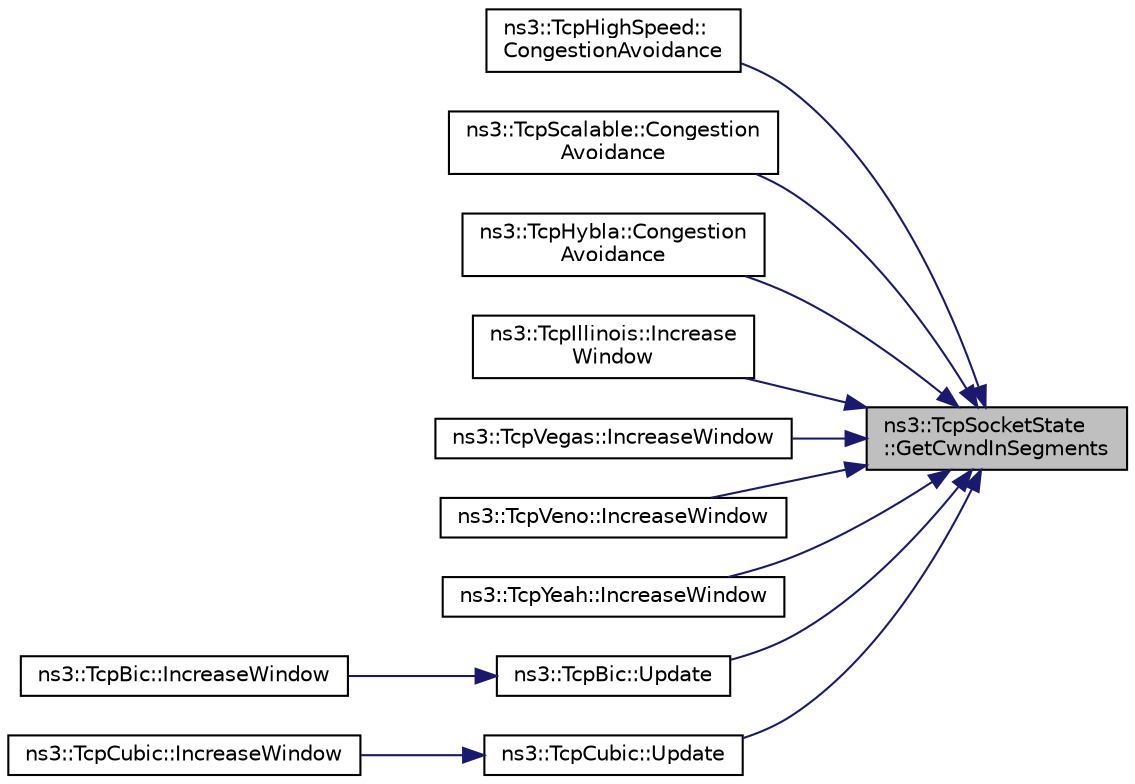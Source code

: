digraph "ns3::TcpSocketState::GetCwndInSegments"
{
 // LATEX_PDF_SIZE
  edge [fontname="Helvetica",fontsize="10",labelfontname="Helvetica",labelfontsize="10"];
  node [fontname="Helvetica",fontsize="10",shape=record];
  rankdir="RL";
  Node1 [label="ns3::TcpSocketState\l::GetCwndInSegments",height=0.2,width=0.4,color="black", fillcolor="grey75", style="filled", fontcolor="black",tooltip="Get cwnd in segments rather than bytes."];
  Node1 -> Node2 [dir="back",color="midnightblue",fontsize="10",style="solid",fontname="Helvetica"];
  Node2 [label="ns3::TcpHighSpeed::\lCongestionAvoidance",height=0.2,width=0.4,color="black", fillcolor="white", style="filled",URL="$classns3_1_1_tcp_high_speed.html#ab241f8400ad52cff3e2f04ed8d00983c",tooltip="Congestion avoidance of TcpHighSpeed."];
  Node1 -> Node3 [dir="back",color="midnightblue",fontsize="10",style="solid",fontname="Helvetica"];
  Node3 [label="ns3::TcpScalable::Congestion\lAvoidance",height=0.2,width=0.4,color="black", fillcolor="white", style="filled",URL="$classns3_1_1_tcp_scalable.html#aa0c22097e0628f16f321d79addc58976",tooltip="Congestion avoidance of TcpScalable (Equation 1)"];
  Node1 -> Node4 [dir="back",color="midnightblue",fontsize="10",style="solid",fontname="Helvetica"];
  Node4 [label="ns3::TcpHybla::Congestion\lAvoidance",height=0.2,width=0.4,color="black", fillcolor="white", style="filled",URL="$classns3_1_1_tcp_hybla.html#afcf4c3e08d71973d116eb2f9eaf1bdcf",tooltip="NewReno congestion avoidance."];
  Node1 -> Node5 [dir="back",color="midnightblue",fontsize="10",style="solid",fontname="Helvetica"];
  Node5 [label="ns3::TcpIllinois::Increase\lWindow",height=0.2,width=0.4,color="black", fillcolor="white", style="filled",URL="$classns3_1_1_tcp_illinois.html#aed96b4a9fcf68ca3c290e4e7114d13c7",tooltip="Adjust cwnd following Illinois congestion avoidance algorithm."];
  Node1 -> Node6 [dir="back",color="midnightblue",fontsize="10",style="solid",fontname="Helvetica"];
  Node6 [label="ns3::TcpVegas::IncreaseWindow",height=0.2,width=0.4,color="black", fillcolor="white", style="filled",URL="$classns3_1_1_tcp_vegas.html#ae80e9ac677116dada43dacda0f98a8b6",tooltip="Adjust cwnd following Vegas linear increase/decrease algorithm."];
  Node1 -> Node7 [dir="back",color="midnightblue",fontsize="10",style="solid",fontname="Helvetica"];
  Node7 [label="ns3::TcpVeno::IncreaseWindow",height=0.2,width=0.4,color="black", fillcolor="white", style="filled",URL="$classns3_1_1_tcp_veno.html#a5865787a20ea7c2c8beee2df5cefcdaa",tooltip="Adjust cwnd following Veno additive increase algorithm."];
  Node1 -> Node8 [dir="back",color="midnightblue",fontsize="10",style="solid",fontname="Helvetica"];
  Node8 [label="ns3::TcpYeah::IncreaseWindow",height=0.2,width=0.4,color="black", fillcolor="white", style="filled",URL="$classns3_1_1_tcp_yeah.html#aa1efa60adbcb1dfad8d188deef7ed2ea",tooltip="Adjust cwnd following YeAH dual-mode algorithm."];
  Node1 -> Node9 [dir="back",color="midnightblue",fontsize="10",style="solid",fontname="Helvetica"];
  Node9 [label="ns3::TcpBic::Update",height=0.2,width=0.4,color="black", fillcolor="white", style="filled",URL="$classns3_1_1_tcp_bic.html#a900818048f6876e8b38f9d9b8257f631",tooltip="Bic window update after a new ack received."];
  Node9 -> Node10 [dir="back",color="midnightblue",fontsize="10",style="solid",fontname="Helvetica"];
  Node10 [label="ns3::TcpBic::IncreaseWindow",height=0.2,width=0.4,color="black", fillcolor="white", style="filled",URL="$classns3_1_1_tcp_bic.html#a9dbe81be07cbfc1cd16af03deb9ccc34",tooltip="Congestion avoidance algorithm implementation."];
  Node1 -> Node11 [dir="back",color="midnightblue",fontsize="10",style="solid",fontname="Helvetica"];
  Node11 [label="ns3::TcpCubic::Update",height=0.2,width=0.4,color="black", fillcolor="white", style="filled",URL="$classns3_1_1_tcp_cubic.html#a1676df929585823efe488c35448c69e4",tooltip="Cubic window update after a new ack received."];
  Node11 -> Node12 [dir="back",color="midnightblue",fontsize="10",style="solid",fontname="Helvetica"];
  Node12 [label="ns3::TcpCubic::IncreaseWindow",height=0.2,width=0.4,color="black", fillcolor="white", style="filled",URL="$classns3_1_1_tcp_cubic.html#a34659bfac2129d0c100d96e8ce7b24cd",tooltip="Congestion avoidance algorithm implementation."];
}
